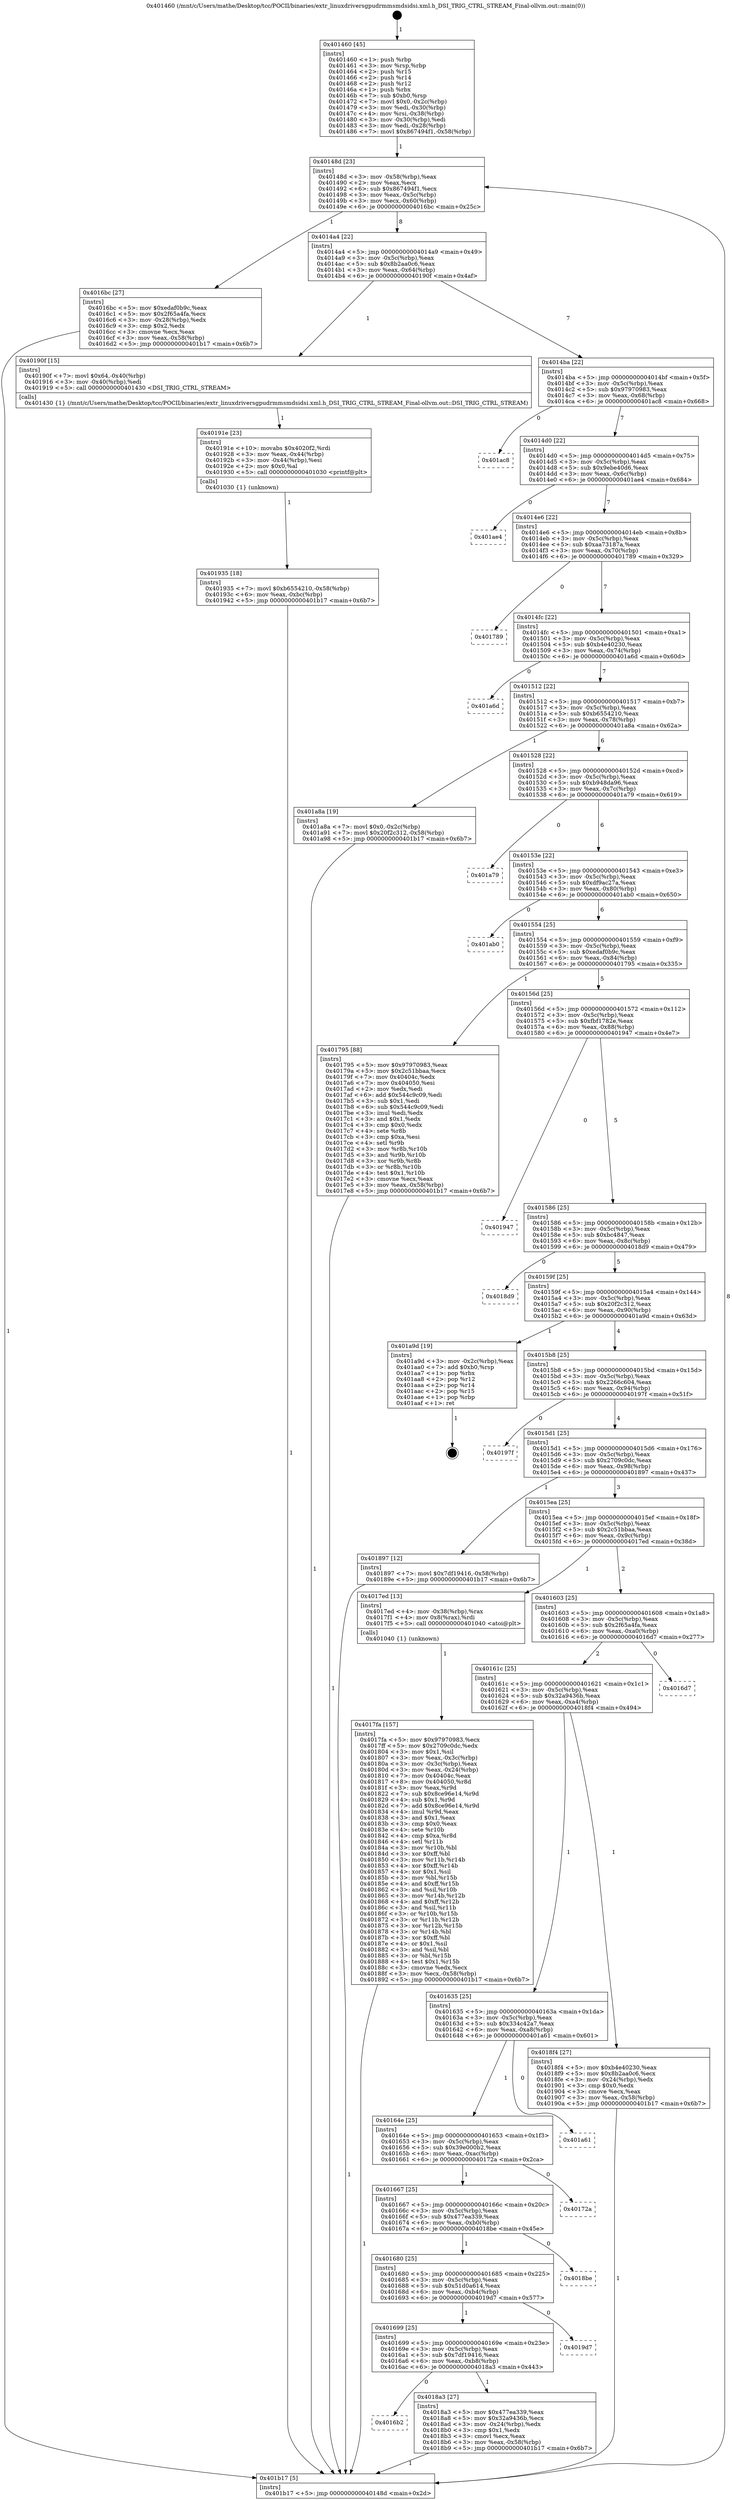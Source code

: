 digraph "0x401460" {
  label = "0x401460 (/mnt/c/Users/mathe/Desktop/tcc/POCII/binaries/extr_linuxdriversgpudrmmsmdsidsi.xml.h_DSI_TRIG_CTRL_STREAM_Final-ollvm.out::main(0))"
  labelloc = "t"
  node[shape=record]

  Entry [label="",width=0.3,height=0.3,shape=circle,fillcolor=black,style=filled]
  "0x40148d" [label="{
     0x40148d [23]\l
     | [instrs]\l
     &nbsp;&nbsp;0x40148d \<+3\>: mov -0x58(%rbp),%eax\l
     &nbsp;&nbsp;0x401490 \<+2\>: mov %eax,%ecx\l
     &nbsp;&nbsp;0x401492 \<+6\>: sub $0x867494f1,%ecx\l
     &nbsp;&nbsp;0x401498 \<+3\>: mov %eax,-0x5c(%rbp)\l
     &nbsp;&nbsp;0x40149b \<+3\>: mov %ecx,-0x60(%rbp)\l
     &nbsp;&nbsp;0x40149e \<+6\>: je 00000000004016bc \<main+0x25c\>\l
  }"]
  "0x4016bc" [label="{
     0x4016bc [27]\l
     | [instrs]\l
     &nbsp;&nbsp;0x4016bc \<+5\>: mov $0xedaf0b9c,%eax\l
     &nbsp;&nbsp;0x4016c1 \<+5\>: mov $0x2f65a4fa,%ecx\l
     &nbsp;&nbsp;0x4016c6 \<+3\>: mov -0x28(%rbp),%edx\l
     &nbsp;&nbsp;0x4016c9 \<+3\>: cmp $0x2,%edx\l
     &nbsp;&nbsp;0x4016cc \<+3\>: cmovne %ecx,%eax\l
     &nbsp;&nbsp;0x4016cf \<+3\>: mov %eax,-0x58(%rbp)\l
     &nbsp;&nbsp;0x4016d2 \<+5\>: jmp 0000000000401b17 \<main+0x6b7\>\l
  }"]
  "0x4014a4" [label="{
     0x4014a4 [22]\l
     | [instrs]\l
     &nbsp;&nbsp;0x4014a4 \<+5\>: jmp 00000000004014a9 \<main+0x49\>\l
     &nbsp;&nbsp;0x4014a9 \<+3\>: mov -0x5c(%rbp),%eax\l
     &nbsp;&nbsp;0x4014ac \<+5\>: sub $0x8b2aa0c6,%eax\l
     &nbsp;&nbsp;0x4014b1 \<+3\>: mov %eax,-0x64(%rbp)\l
     &nbsp;&nbsp;0x4014b4 \<+6\>: je 000000000040190f \<main+0x4af\>\l
  }"]
  "0x401b17" [label="{
     0x401b17 [5]\l
     | [instrs]\l
     &nbsp;&nbsp;0x401b17 \<+5\>: jmp 000000000040148d \<main+0x2d\>\l
  }"]
  "0x401460" [label="{
     0x401460 [45]\l
     | [instrs]\l
     &nbsp;&nbsp;0x401460 \<+1\>: push %rbp\l
     &nbsp;&nbsp;0x401461 \<+3\>: mov %rsp,%rbp\l
     &nbsp;&nbsp;0x401464 \<+2\>: push %r15\l
     &nbsp;&nbsp;0x401466 \<+2\>: push %r14\l
     &nbsp;&nbsp;0x401468 \<+2\>: push %r12\l
     &nbsp;&nbsp;0x40146a \<+1\>: push %rbx\l
     &nbsp;&nbsp;0x40146b \<+7\>: sub $0xb0,%rsp\l
     &nbsp;&nbsp;0x401472 \<+7\>: movl $0x0,-0x2c(%rbp)\l
     &nbsp;&nbsp;0x401479 \<+3\>: mov %edi,-0x30(%rbp)\l
     &nbsp;&nbsp;0x40147c \<+4\>: mov %rsi,-0x38(%rbp)\l
     &nbsp;&nbsp;0x401480 \<+3\>: mov -0x30(%rbp),%edi\l
     &nbsp;&nbsp;0x401483 \<+3\>: mov %edi,-0x28(%rbp)\l
     &nbsp;&nbsp;0x401486 \<+7\>: movl $0x867494f1,-0x58(%rbp)\l
  }"]
  Exit [label="",width=0.3,height=0.3,shape=circle,fillcolor=black,style=filled,peripheries=2]
  "0x40190f" [label="{
     0x40190f [15]\l
     | [instrs]\l
     &nbsp;&nbsp;0x40190f \<+7\>: movl $0x64,-0x40(%rbp)\l
     &nbsp;&nbsp;0x401916 \<+3\>: mov -0x40(%rbp),%edi\l
     &nbsp;&nbsp;0x401919 \<+5\>: call 0000000000401430 \<DSI_TRIG_CTRL_STREAM\>\l
     | [calls]\l
     &nbsp;&nbsp;0x401430 \{1\} (/mnt/c/Users/mathe/Desktop/tcc/POCII/binaries/extr_linuxdriversgpudrmmsmdsidsi.xml.h_DSI_TRIG_CTRL_STREAM_Final-ollvm.out::DSI_TRIG_CTRL_STREAM)\l
  }"]
  "0x4014ba" [label="{
     0x4014ba [22]\l
     | [instrs]\l
     &nbsp;&nbsp;0x4014ba \<+5\>: jmp 00000000004014bf \<main+0x5f\>\l
     &nbsp;&nbsp;0x4014bf \<+3\>: mov -0x5c(%rbp),%eax\l
     &nbsp;&nbsp;0x4014c2 \<+5\>: sub $0x97970983,%eax\l
     &nbsp;&nbsp;0x4014c7 \<+3\>: mov %eax,-0x68(%rbp)\l
     &nbsp;&nbsp;0x4014ca \<+6\>: je 0000000000401ac8 \<main+0x668\>\l
  }"]
  "0x401935" [label="{
     0x401935 [18]\l
     | [instrs]\l
     &nbsp;&nbsp;0x401935 \<+7\>: movl $0xb6554210,-0x58(%rbp)\l
     &nbsp;&nbsp;0x40193c \<+6\>: mov %eax,-0xbc(%rbp)\l
     &nbsp;&nbsp;0x401942 \<+5\>: jmp 0000000000401b17 \<main+0x6b7\>\l
  }"]
  "0x401ac8" [label="{
     0x401ac8\l
  }", style=dashed]
  "0x4014d0" [label="{
     0x4014d0 [22]\l
     | [instrs]\l
     &nbsp;&nbsp;0x4014d0 \<+5\>: jmp 00000000004014d5 \<main+0x75\>\l
     &nbsp;&nbsp;0x4014d5 \<+3\>: mov -0x5c(%rbp),%eax\l
     &nbsp;&nbsp;0x4014d8 \<+5\>: sub $0x9ebe40d6,%eax\l
     &nbsp;&nbsp;0x4014dd \<+3\>: mov %eax,-0x6c(%rbp)\l
     &nbsp;&nbsp;0x4014e0 \<+6\>: je 0000000000401ae4 \<main+0x684\>\l
  }"]
  "0x40191e" [label="{
     0x40191e [23]\l
     | [instrs]\l
     &nbsp;&nbsp;0x40191e \<+10\>: movabs $0x4020f2,%rdi\l
     &nbsp;&nbsp;0x401928 \<+3\>: mov %eax,-0x44(%rbp)\l
     &nbsp;&nbsp;0x40192b \<+3\>: mov -0x44(%rbp),%esi\l
     &nbsp;&nbsp;0x40192e \<+2\>: mov $0x0,%al\l
     &nbsp;&nbsp;0x401930 \<+5\>: call 0000000000401030 \<printf@plt\>\l
     | [calls]\l
     &nbsp;&nbsp;0x401030 \{1\} (unknown)\l
  }"]
  "0x401ae4" [label="{
     0x401ae4\l
  }", style=dashed]
  "0x4014e6" [label="{
     0x4014e6 [22]\l
     | [instrs]\l
     &nbsp;&nbsp;0x4014e6 \<+5\>: jmp 00000000004014eb \<main+0x8b\>\l
     &nbsp;&nbsp;0x4014eb \<+3\>: mov -0x5c(%rbp),%eax\l
     &nbsp;&nbsp;0x4014ee \<+5\>: sub $0xaa73187a,%eax\l
     &nbsp;&nbsp;0x4014f3 \<+3\>: mov %eax,-0x70(%rbp)\l
     &nbsp;&nbsp;0x4014f6 \<+6\>: je 0000000000401789 \<main+0x329\>\l
  }"]
  "0x4016b2" [label="{
     0x4016b2\l
  }", style=dashed]
  "0x401789" [label="{
     0x401789\l
  }", style=dashed]
  "0x4014fc" [label="{
     0x4014fc [22]\l
     | [instrs]\l
     &nbsp;&nbsp;0x4014fc \<+5\>: jmp 0000000000401501 \<main+0xa1\>\l
     &nbsp;&nbsp;0x401501 \<+3\>: mov -0x5c(%rbp),%eax\l
     &nbsp;&nbsp;0x401504 \<+5\>: sub $0xb4e40230,%eax\l
     &nbsp;&nbsp;0x401509 \<+3\>: mov %eax,-0x74(%rbp)\l
     &nbsp;&nbsp;0x40150c \<+6\>: je 0000000000401a6d \<main+0x60d\>\l
  }"]
  "0x4018a3" [label="{
     0x4018a3 [27]\l
     | [instrs]\l
     &nbsp;&nbsp;0x4018a3 \<+5\>: mov $0x477ea339,%eax\l
     &nbsp;&nbsp;0x4018a8 \<+5\>: mov $0x32a9436b,%ecx\l
     &nbsp;&nbsp;0x4018ad \<+3\>: mov -0x24(%rbp),%edx\l
     &nbsp;&nbsp;0x4018b0 \<+3\>: cmp $0x1,%edx\l
     &nbsp;&nbsp;0x4018b3 \<+3\>: cmovl %ecx,%eax\l
     &nbsp;&nbsp;0x4018b6 \<+3\>: mov %eax,-0x58(%rbp)\l
     &nbsp;&nbsp;0x4018b9 \<+5\>: jmp 0000000000401b17 \<main+0x6b7\>\l
  }"]
  "0x401a6d" [label="{
     0x401a6d\l
  }", style=dashed]
  "0x401512" [label="{
     0x401512 [22]\l
     | [instrs]\l
     &nbsp;&nbsp;0x401512 \<+5\>: jmp 0000000000401517 \<main+0xb7\>\l
     &nbsp;&nbsp;0x401517 \<+3\>: mov -0x5c(%rbp),%eax\l
     &nbsp;&nbsp;0x40151a \<+5\>: sub $0xb6554210,%eax\l
     &nbsp;&nbsp;0x40151f \<+3\>: mov %eax,-0x78(%rbp)\l
     &nbsp;&nbsp;0x401522 \<+6\>: je 0000000000401a8a \<main+0x62a\>\l
  }"]
  "0x401699" [label="{
     0x401699 [25]\l
     | [instrs]\l
     &nbsp;&nbsp;0x401699 \<+5\>: jmp 000000000040169e \<main+0x23e\>\l
     &nbsp;&nbsp;0x40169e \<+3\>: mov -0x5c(%rbp),%eax\l
     &nbsp;&nbsp;0x4016a1 \<+5\>: sub $0x7df19416,%eax\l
     &nbsp;&nbsp;0x4016a6 \<+6\>: mov %eax,-0xb8(%rbp)\l
     &nbsp;&nbsp;0x4016ac \<+6\>: je 00000000004018a3 \<main+0x443\>\l
  }"]
  "0x401a8a" [label="{
     0x401a8a [19]\l
     | [instrs]\l
     &nbsp;&nbsp;0x401a8a \<+7\>: movl $0x0,-0x2c(%rbp)\l
     &nbsp;&nbsp;0x401a91 \<+7\>: movl $0x20f2c312,-0x58(%rbp)\l
     &nbsp;&nbsp;0x401a98 \<+5\>: jmp 0000000000401b17 \<main+0x6b7\>\l
  }"]
  "0x401528" [label="{
     0x401528 [22]\l
     | [instrs]\l
     &nbsp;&nbsp;0x401528 \<+5\>: jmp 000000000040152d \<main+0xcd\>\l
     &nbsp;&nbsp;0x40152d \<+3\>: mov -0x5c(%rbp),%eax\l
     &nbsp;&nbsp;0x401530 \<+5\>: sub $0xb948da96,%eax\l
     &nbsp;&nbsp;0x401535 \<+3\>: mov %eax,-0x7c(%rbp)\l
     &nbsp;&nbsp;0x401538 \<+6\>: je 0000000000401a79 \<main+0x619\>\l
  }"]
  "0x4019d7" [label="{
     0x4019d7\l
  }", style=dashed]
  "0x401a79" [label="{
     0x401a79\l
  }", style=dashed]
  "0x40153e" [label="{
     0x40153e [22]\l
     | [instrs]\l
     &nbsp;&nbsp;0x40153e \<+5\>: jmp 0000000000401543 \<main+0xe3\>\l
     &nbsp;&nbsp;0x401543 \<+3\>: mov -0x5c(%rbp),%eax\l
     &nbsp;&nbsp;0x401546 \<+5\>: sub $0xdf9ac27a,%eax\l
     &nbsp;&nbsp;0x40154b \<+3\>: mov %eax,-0x80(%rbp)\l
     &nbsp;&nbsp;0x40154e \<+6\>: je 0000000000401ab0 \<main+0x650\>\l
  }"]
  "0x401680" [label="{
     0x401680 [25]\l
     | [instrs]\l
     &nbsp;&nbsp;0x401680 \<+5\>: jmp 0000000000401685 \<main+0x225\>\l
     &nbsp;&nbsp;0x401685 \<+3\>: mov -0x5c(%rbp),%eax\l
     &nbsp;&nbsp;0x401688 \<+5\>: sub $0x51d0a614,%eax\l
     &nbsp;&nbsp;0x40168d \<+6\>: mov %eax,-0xb4(%rbp)\l
     &nbsp;&nbsp;0x401693 \<+6\>: je 00000000004019d7 \<main+0x577\>\l
  }"]
  "0x401ab0" [label="{
     0x401ab0\l
  }", style=dashed]
  "0x401554" [label="{
     0x401554 [25]\l
     | [instrs]\l
     &nbsp;&nbsp;0x401554 \<+5\>: jmp 0000000000401559 \<main+0xf9\>\l
     &nbsp;&nbsp;0x401559 \<+3\>: mov -0x5c(%rbp),%eax\l
     &nbsp;&nbsp;0x40155c \<+5\>: sub $0xedaf0b9c,%eax\l
     &nbsp;&nbsp;0x401561 \<+6\>: mov %eax,-0x84(%rbp)\l
     &nbsp;&nbsp;0x401567 \<+6\>: je 0000000000401795 \<main+0x335\>\l
  }"]
  "0x4018be" [label="{
     0x4018be\l
  }", style=dashed]
  "0x401795" [label="{
     0x401795 [88]\l
     | [instrs]\l
     &nbsp;&nbsp;0x401795 \<+5\>: mov $0x97970983,%eax\l
     &nbsp;&nbsp;0x40179a \<+5\>: mov $0x2c51bbaa,%ecx\l
     &nbsp;&nbsp;0x40179f \<+7\>: mov 0x40404c,%edx\l
     &nbsp;&nbsp;0x4017a6 \<+7\>: mov 0x404050,%esi\l
     &nbsp;&nbsp;0x4017ad \<+2\>: mov %edx,%edi\l
     &nbsp;&nbsp;0x4017af \<+6\>: add $0x544c9c09,%edi\l
     &nbsp;&nbsp;0x4017b5 \<+3\>: sub $0x1,%edi\l
     &nbsp;&nbsp;0x4017b8 \<+6\>: sub $0x544c9c09,%edi\l
     &nbsp;&nbsp;0x4017be \<+3\>: imul %edi,%edx\l
     &nbsp;&nbsp;0x4017c1 \<+3\>: and $0x1,%edx\l
     &nbsp;&nbsp;0x4017c4 \<+3\>: cmp $0x0,%edx\l
     &nbsp;&nbsp;0x4017c7 \<+4\>: sete %r8b\l
     &nbsp;&nbsp;0x4017cb \<+3\>: cmp $0xa,%esi\l
     &nbsp;&nbsp;0x4017ce \<+4\>: setl %r9b\l
     &nbsp;&nbsp;0x4017d2 \<+3\>: mov %r8b,%r10b\l
     &nbsp;&nbsp;0x4017d5 \<+3\>: and %r9b,%r10b\l
     &nbsp;&nbsp;0x4017d8 \<+3\>: xor %r9b,%r8b\l
     &nbsp;&nbsp;0x4017db \<+3\>: or %r8b,%r10b\l
     &nbsp;&nbsp;0x4017de \<+4\>: test $0x1,%r10b\l
     &nbsp;&nbsp;0x4017e2 \<+3\>: cmovne %ecx,%eax\l
     &nbsp;&nbsp;0x4017e5 \<+3\>: mov %eax,-0x58(%rbp)\l
     &nbsp;&nbsp;0x4017e8 \<+5\>: jmp 0000000000401b17 \<main+0x6b7\>\l
  }"]
  "0x40156d" [label="{
     0x40156d [25]\l
     | [instrs]\l
     &nbsp;&nbsp;0x40156d \<+5\>: jmp 0000000000401572 \<main+0x112\>\l
     &nbsp;&nbsp;0x401572 \<+3\>: mov -0x5c(%rbp),%eax\l
     &nbsp;&nbsp;0x401575 \<+5\>: sub $0xfbf1782e,%eax\l
     &nbsp;&nbsp;0x40157a \<+6\>: mov %eax,-0x88(%rbp)\l
     &nbsp;&nbsp;0x401580 \<+6\>: je 0000000000401947 \<main+0x4e7\>\l
  }"]
  "0x401667" [label="{
     0x401667 [25]\l
     | [instrs]\l
     &nbsp;&nbsp;0x401667 \<+5\>: jmp 000000000040166c \<main+0x20c\>\l
     &nbsp;&nbsp;0x40166c \<+3\>: mov -0x5c(%rbp),%eax\l
     &nbsp;&nbsp;0x40166f \<+5\>: sub $0x477ea339,%eax\l
     &nbsp;&nbsp;0x401674 \<+6\>: mov %eax,-0xb0(%rbp)\l
     &nbsp;&nbsp;0x40167a \<+6\>: je 00000000004018be \<main+0x45e\>\l
  }"]
  "0x401947" [label="{
     0x401947\l
  }", style=dashed]
  "0x401586" [label="{
     0x401586 [25]\l
     | [instrs]\l
     &nbsp;&nbsp;0x401586 \<+5\>: jmp 000000000040158b \<main+0x12b\>\l
     &nbsp;&nbsp;0x40158b \<+3\>: mov -0x5c(%rbp),%eax\l
     &nbsp;&nbsp;0x40158e \<+5\>: sub $0xbc4847,%eax\l
     &nbsp;&nbsp;0x401593 \<+6\>: mov %eax,-0x8c(%rbp)\l
     &nbsp;&nbsp;0x401599 \<+6\>: je 00000000004018d9 \<main+0x479\>\l
  }"]
  "0x40172a" [label="{
     0x40172a\l
  }", style=dashed]
  "0x4018d9" [label="{
     0x4018d9\l
  }", style=dashed]
  "0x40159f" [label="{
     0x40159f [25]\l
     | [instrs]\l
     &nbsp;&nbsp;0x40159f \<+5\>: jmp 00000000004015a4 \<main+0x144\>\l
     &nbsp;&nbsp;0x4015a4 \<+3\>: mov -0x5c(%rbp),%eax\l
     &nbsp;&nbsp;0x4015a7 \<+5\>: sub $0x20f2c312,%eax\l
     &nbsp;&nbsp;0x4015ac \<+6\>: mov %eax,-0x90(%rbp)\l
     &nbsp;&nbsp;0x4015b2 \<+6\>: je 0000000000401a9d \<main+0x63d\>\l
  }"]
  "0x40164e" [label="{
     0x40164e [25]\l
     | [instrs]\l
     &nbsp;&nbsp;0x40164e \<+5\>: jmp 0000000000401653 \<main+0x1f3\>\l
     &nbsp;&nbsp;0x401653 \<+3\>: mov -0x5c(%rbp),%eax\l
     &nbsp;&nbsp;0x401656 \<+5\>: sub $0x39e000b2,%eax\l
     &nbsp;&nbsp;0x40165b \<+6\>: mov %eax,-0xac(%rbp)\l
     &nbsp;&nbsp;0x401661 \<+6\>: je 000000000040172a \<main+0x2ca\>\l
  }"]
  "0x401a9d" [label="{
     0x401a9d [19]\l
     | [instrs]\l
     &nbsp;&nbsp;0x401a9d \<+3\>: mov -0x2c(%rbp),%eax\l
     &nbsp;&nbsp;0x401aa0 \<+7\>: add $0xb0,%rsp\l
     &nbsp;&nbsp;0x401aa7 \<+1\>: pop %rbx\l
     &nbsp;&nbsp;0x401aa8 \<+2\>: pop %r12\l
     &nbsp;&nbsp;0x401aaa \<+2\>: pop %r14\l
     &nbsp;&nbsp;0x401aac \<+2\>: pop %r15\l
     &nbsp;&nbsp;0x401aae \<+1\>: pop %rbp\l
     &nbsp;&nbsp;0x401aaf \<+1\>: ret\l
  }"]
  "0x4015b8" [label="{
     0x4015b8 [25]\l
     | [instrs]\l
     &nbsp;&nbsp;0x4015b8 \<+5\>: jmp 00000000004015bd \<main+0x15d\>\l
     &nbsp;&nbsp;0x4015bd \<+3\>: mov -0x5c(%rbp),%eax\l
     &nbsp;&nbsp;0x4015c0 \<+5\>: sub $0x2266c604,%eax\l
     &nbsp;&nbsp;0x4015c5 \<+6\>: mov %eax,-0x94(%rbp)\l
     &nbsp;&nbsp;0x4015cb \<+6\>: je 000000000040197f \<main+0x51f\>\l
  }"]
  "0x401a61" [label="{
     0x401a61\l
  }", style=dashed]
  "0x40197f" [label="{
     0x40197f\l
  }", style=dashed]
  "0x4015d1" [label="{
     0x4015d1 [25]\l
     | [instrs]\l
     &nbsp;&nbsp;0x4015d1 \<+5\>: jmp 00000000004015d6 \<main+0x176\>\l
     &nbsp;&nbsp;0x4015d6 \<+3\>: mov -0x5c(%rbp),%eax\l
     &nbsp;&nbsp;0x4015d9 \<+5\>: sub $0x2709c0dc,%eax\l
     &nbsp;&nbsp;0x4015de \<+6\>: mov %eax,-0x98(%rbp)\l
     &nbsp;&nbsp;0x4015e4 \<+6\>: je 0000000000401897 \<main+0x437\>\l
  }"]
  "0x401635" [label="{
     0x401635 [25]\l
     | [instrs]\l
     &nbsp;&nbsp;0x401635 \<+5\>: jmp 000000000040163a \<main+0x1da\>\l
     &nbsp;&nbsp;0x40163a \<+3\>: mov -0x5c(%rbp),%eax\l
     &nbsp;&nbsp;0x40163d \<+5\>: sub $0x334c42a7,%eax\l
     &nbsp;&nbsp;0x401642 \<+6\>: mov %eax,-0xa8(%rbp)\l
     &nbsp;&nbsp;0x401648 \<+6\>: je 0000000000401a61 \<main+0x601\>\l
  }"]
  "0x401897" [label="{
     0x401897 [12]\l
     | [instrs]\l
     &nbsp;&nbsp;0x401897 \<+7\>: movl $0x7df19416,-0x58(%rbp)\l
     &nbsp;&nbsp;0x40189e \<+5\>: jmp 0000000000401b17 \<main+0x6b7\>\l
  }"]
  "0x4015ea" [label="{
     0x4015ea [25]\l
     | [instrs]\l
     &nbsp;&nbsp;0x4015ea \<+5\>: jmp 00000000004015ef \<main+0x18f\>\l
     &nbsp;&nbsp;0x4015ef \<+3\>: mov -0x5c(%rbp),%eax\l
     &nbsp;&nbsp;0x4015f2 \<+5\>: sub $0x2c51bbaa,%eax\l
     &nbsp;&nbsp;0x4015f7 \<+6\>: mov %eax,-0x9c(%rbp)\l
     &nbsp;&nbsp;0x4015fd \<+6\>: je 00000000004017ed \<main+0x38d\>\l
  }"]
  "0x4018f4" [label="{
     0x4018f4 [27]\l
     | [instrs]\l
     &nbsp;&nbsp;0x4018f4 \<+5\>: mov $0xb4e40230,%eax\l
     &nbsp;&nbsp;0x4018f9 \<+5\>: mov $0x8b2aa0c6,%ecx\l
     &nbsp;&nbsp;0x4018fe \<+3\>: mov -0x24(%rbp),%edx\l
     &nbsp;&nbsp;0x401901 \<+3\>: cmp $0x0,%edx\l
     &nbsp;&nbsp;0x401904 \<+3\>: cmove %ecx,%eax\l
     &nbsp;&nbsp;0x401907 \<+3\>: mov %eax,-0x58(%rbp)\l
     &nbsp;&nbsp;0x40190a \<+5\>: jmp 0000000000401b17 \<main+0x6b7\>\l
  }"]
  "0x4017ed" [label="{
     0x4017ed [13]\l
     | [instrs]\l
     &nbsp;&nbsp;0x4017ed \<+4\>: mov -0x38(%rbp),%rax\l
     &nbsp;&nbsp;0x4017f1 \<+4\>: mov 0x8(%rax),%rdi\l
     &nbsp;&nbsp;0x4017f5 \<+5\>: call 0000000000401040 \<atoi@plt\>\l
     | [calls]\l
     &nbsp;&nbsp;0x401040 \{1\} (unknown)\l
  }"]
  "0x401603" [label="{
     0x401603 [25]\l
     | [instrs]\l
     &nbsp;&nbsp;0x401603 \<+5\>: jmp 0000000000401608 \<main+0x1a8\>\l
     &nbsp;&nbsp;0x401608 \<+3\>: mov -0x5c(%rbp),%eax\l
     &nbsp;&nbsp;0x40160b \<+5\>: sub $0x2f65a4fa,%eax\l
     &nbsp;&nbsp;0x401610 \<+6\>: mov %eax,-0xa0(%rbp)\l
     &nbsp;&nbsp;0x401616 \<+6\>: je 00000000004016d7 \<main+0x277\>\l
  }"]
  "0x4017fa" [label="{
     0x4017fa [157]\l
     | [instrs]\l
     &nbsp;&nbsp;0x4017fa \<+5\>: mov $0x97970983,%ecx\l
     &nbsp;&nbsp;0x4017ff \<+5\>: mov $0x2709c0dc,%edx\l
     &nbsp;&nbsp;0x401804 \<+3\>: mov $0x1,%sil\l
     &nbsp;&nbsp;0x401807 \<+3\>: mov %eax,-0x3c(%rbp)\l
     &nbsp;&nbsp;0x40180a \<+3\>: mov -0x3c(%rbp),%eax\l
     &nbsp;&nbsp;0x40180d \<+3\>: mov %eax,-0x24(%rbp)\l
     &nbsp;&nbsp;0x401810 \<+7\>: mov 0x40404c,%eax\l
     &nbsp;&nbsp;0x401817 \<+8\>: mov 0x404050,%r8d\l
     &nbsp;&nbsp;0x40181f \<+3\>: mov %eax,%r9d\l
     &nbsp;&nbsp;0x401822 \<+7\>: sub $0x8ce96e14,%r9d\l
     &nbsp;&nbsp;0x401829 \<+4\>: sub $0x1,%r9d\l
     &nbsp;&nbsp;0x40182d \<+7\>: add $0x8ce96e14,%r9d\l
     &nbsp;&nbsp;0x401834 \<+4\>: imul %r9d,%eax\l
     &nbsp;&nbsp;0x401838 \<+3\>: and $0x1,%eax\l
     &nbsp;&nbsp;0x40183b \<+3\>: cmp $0x0,%eax\l
     &nbsp;&nbsp;0x40183e \<+4\>: sete %r10b\l
     &nbsp;&nbsp;0x401842 \<+4\>: cmp $0xa,%r8d\l
     &nbsp;&nbsp;0x401846 \<+4\>: setl %r11b\l
     &nbsp;&nbsp;0x40184a \<+3\>: mov %r10b,%bl\l
     &nbsp;&nbsp;0x40184d \<+3\>: xor $0xff,%bl\l
     &nbsp;&nbsp;0x401850 \<+3\>: mov %r11b,%r14b\l
     &nbsp;&nbsp;0x401853 \<+4\>: xor $0xff,%r14b\l
     &nbsp;&nbsp;0x401857 \<+4\>: xor $0x1,%sil\l
     &nbsp;&nbsp;0x40185b \<+3\>: mov %bl,%r15b\l
     &nbsp;&nbsp;0x40185e \<+4\>: and $0xff,%r15b\l
     &nbsp;&nbsp;0x401862 \<+3\>: and %sil,%r10b\l
     &nbsp;&nbsp;0x401865 \<+3\>: mov %r14b,%r12b\l
     &nbsp;&nbsp;0x401868 \<+4\>: and $0xff,%r12b\l
     &nbsp;&nbsp;0x40186c \<+3\>: and %sil,%r11b\l
     &nbsp;&nbsp;0x40186f \<+3\>: or %r10b,%r15b\l
     &nbsp;&nbsp;0x401872 \<+3\>: or %r11b,%r12b\l
     &nbsp;&nbsp;0x401875 \<+3\>: xor %r12b,%r15b\l
     &nbsp;&nbsp;0x401878 \<+3\>: or %r14b,%bl\l
     &nbsp;&nbsp;0x40187b \<+3\>: xor $0xff,%bl\l
     &nbsp;&nbsp;0x40187e \<+4\>: or $0x1,%sil\l
     &nbsp;&nbsp;0x401882 \<+3\>: and %sil,%bl\l
     &nbsp;&nbsp;0x401885 \<+3\>: or %bl,%r15b\l
     &nbsp;&nbsp;0x401888 \<+4\>: test $0x1,%r15b\l
     &nbsp;&nbsp;0x40188c \<+3\>: cmovne %edx,%ecx\l
     &nbsp;&nbsp;0x40188f \<+3\>: mov %ecx,-0x58(%rbp)\l
     &nbsp;&nbsp;0x401892 \<+5\>: jmp 0000000000401b17 \<main+0x6b7\>\l
  }"]
  "0x40161c" [label="{
     0x40161c [25]\l
     | [instrs]\l
     &nbsp;&nbsp;0x40161c \<+5\>: jmp 0000000000401621 \<main+0x1c1\>\l
     &nbsp;&nbsp;0x401621 \<+3\>: mov -0x5c(%rbp),%eax\l
     &nbsp;&nbsp;0x401624 \<+5\>: sub $0x32a9436b,%eax\l
     &nbsp;&nbsp;0x401629 \<+6\>: mov %eax,-0xa4(%rbp)\l
     &nbsp;&nbsp;0x40162f \<+6\>: je 00000000004018f4 \<main+0x494\>\l
  }"]
  "0x4016d7" [label="{
     0x4016d7\l
  }", style=dashed]
  Entry -> "0x401460" [label=" 1"]
  "0x40148d" -> "0x4016bc" [label=" 1"]
  "0x40148d" -> "0x4014a4" [label=" 8"]
  "0x4016bc" -> "0x401b17" [label=" 1"]
  "0x401460" -> "0x40148d" [label=" 1"]
  "0x401b17" -> "0x40148d" [label=" 8"]
  "0x401a9d" -> Exit [label=" 1"]
  "0x4014a4" -> "0x40190f" [label=" 1"]
  "0x4014a4" -> "0x4014ba" [label=" 7"]
  "0x401a8a" -> "0x401b17" [label=" 1"]
  "0x4014ba" -> "0x401ac8" [label=" 0"]
  "0x4014ba" -> "0x4014d0" [label=" 7"]
  "0x401935" -> "0x401b17" [label=" 1"]
  "0x4014d0" -> "0x401ae4" [label=" 0"]
  "0x4014d0" -> "0x4014e6" [label=" 7"]
  "0x40191e" -> "0x401935" [label=" 1"]
  "0x4014e6" -> "0x401789" [label=" 0"]
  "0x4014e6" -> "0x4014fc" [label=" 7"]
  "0x40190f" -> "0x40191e" [label=" 1"]
  "0x4014fc" -> "0x401a6d" [label=" 0"]
  "0x4014fc" -> "0x401512" [label=" 7"]
  "0x4018f4" -> "0x401b17" [label=" 1"]
  "0x401512" -> "0x401a8a" [label=" 1"]
  "0x401512" -> "0x401528" [label=" 6"]
  "0x401699" -> "0x4016b2" [label=" 0"]
  "0x401528" -> "0x401a79" [label=" 0"]
  "0x401528" -> "0x40153e" [label=" 6"]
  "0x401699" -> "0x4018a3" [label=" 1"]
  "0x40153e" -> "0x401ab0" [label=" 0"]
  "0x40153e" -> "0x401554" [label=" 6"]
  "0x401680" -> "0x401699" [label=" 1"]
  "0x401554" -> "0x401795" [label=" 1"]
  "0x401554" -> "0x40156d" [label=" 5"]
  "0x401795" -> "0x401b17" [label=" 1"]
  "0x401680" -> "0x4019d7" [label=" 0"]
  "0x40156d" -> "0x401947" [label=" 0"]
  "0x40156d" -> "0x401586" [label=" 5"]
  "0x401667" -> "0x401680" [label=" 1"]
  "0x401586" -> "0x4018d9" [label=" 0"]
  "0x401586" -> "0x40159f" [label=" 5"]
  "0x401667" -> "0x4018be" [label=" 0"]
  "0x40159f" -> "0x401a9d" [label=" 1"]
  "0x40159f" -> "0x4015b8" [label=" 4"]
  "0x40164e" -> "0x401667" [label=" 1"]
  "0x4015b8" -> "0x40197f" [label=" 0"]
  "0x4015b8" -> "0x4015d1" [label=" 4"]
  "0x40164e" -> "0x40172a" [label=" 0"]
  "0x4015d1" -> "0x401897" [label=" 1"]
  "0x4015d1" -> "0x4015ea" [label=" 3"]
  "0x401635" -> "0x40164e" [label=" 1"]
  "0x4015ea" -> "0x4017ed" [label=" 1"]
  "0x4015ea" -> "0x401603" [label=" 2"]
  "0x4017ed" -> "0x4017fa" [label=" 1"]
  "0x4017fa" -> "0x401b17" [label=" 1"]
  "0x401897" -> "0x401b17" [label=" 1"]
  "0x401635" -> "0x401a61" [label=" 0"]
  "0x401603" -> "0x4016d7" [label=" 0"]
  "0x401603" -> "0x40161c" [label=" 2"]
  "0x4018a3" -> "0x401b17" [label=" 1"]
  "0x40161c" -> "0x4018f4" [label=" 1"]
  "0x40161c" -> "0x401635" [label=" 1"]
}
